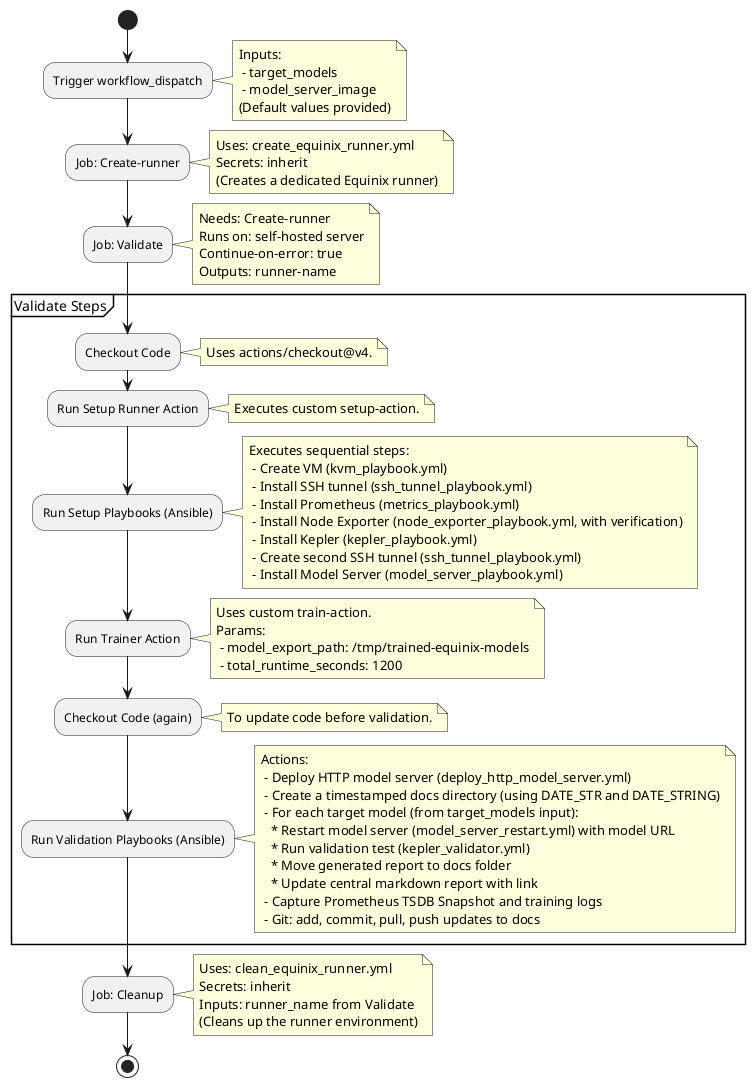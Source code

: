 @startuml
!define RECTANGLE class

start

:Trigger workflow_dispatch;
note right
  Inputs:
   - target_models 
   - model_server_image
  (Default values provided)
end note

:Job: Create-runner;
note right
  Uses: create_equinix_runner.yml
  Secrets: inherit
  (Creates a dedicated Equinix runner)
end note

:Job: Validate;
note right
  Needs: Create-runner
  Runs on: self-hosted server
  Continue-on-error: true
  Outputs: runner-name
end note

partition "Validate Steps" {
    :Checkout Code;
    note right
      Uses actions/checkout@v4.
    end note

    :Run Setup Runner Action;
    note right
      Executes custom setup-action.
    end note

    :Run Setup Playbooks (Ansible);
    note right
      Executes sequential steps:
       - Create VM (kvm_playbook.yml)
       - Install SSH tunnel (ssh_tunnel_playbook.yml)
       - Install Prometheus (metrics_playbook.yml)
       - Install Node Exporter (node_exporter_playbook.yml, with verification)
       - Install Kepler (kepler_playbook.yml)
       - Create second SSH tunnel (ssh_tunnel_playbook.yml)
       - Install Model Server (model_server_playbook.yml)
    end note

    :Run Trainer Action;
    note right
      Uses custom train-action.
      Params:
       - model_export_path: /tmp/trained-equinix-models
       - total_runtime_seconds: 1200
    end note

    :Checkout Code (again);
    note right
      To update code before validation.
    end note

    :Run Validation Playbooks (Ansible);
    note right
      Actions:
       - Deploy HTTP model server (deploy_http_model_server.yml)
       - Create a timestamped docs directory (using DATE_STR and DATE_STRING)
       - For each target model (from target_models input):
         * Restart model server (model_server_restart.yml) with model URL
         * Run validation test (kepler_validator.yml)
         * Move generated report to docs folder
         * Update central markdown report with link
       - Capture Prometheus TSDB Snapshot and training logs
       - Git: add, commit, pull, push updates to docs
    end note
}

:Job: Cleanup;
note right
  Uses: clean_equinix_runner.yml
  Secrets: inherit
  Inputs: runner_name from Validate
  (Cleans up the runner environment)
end note

stop
@enduml
